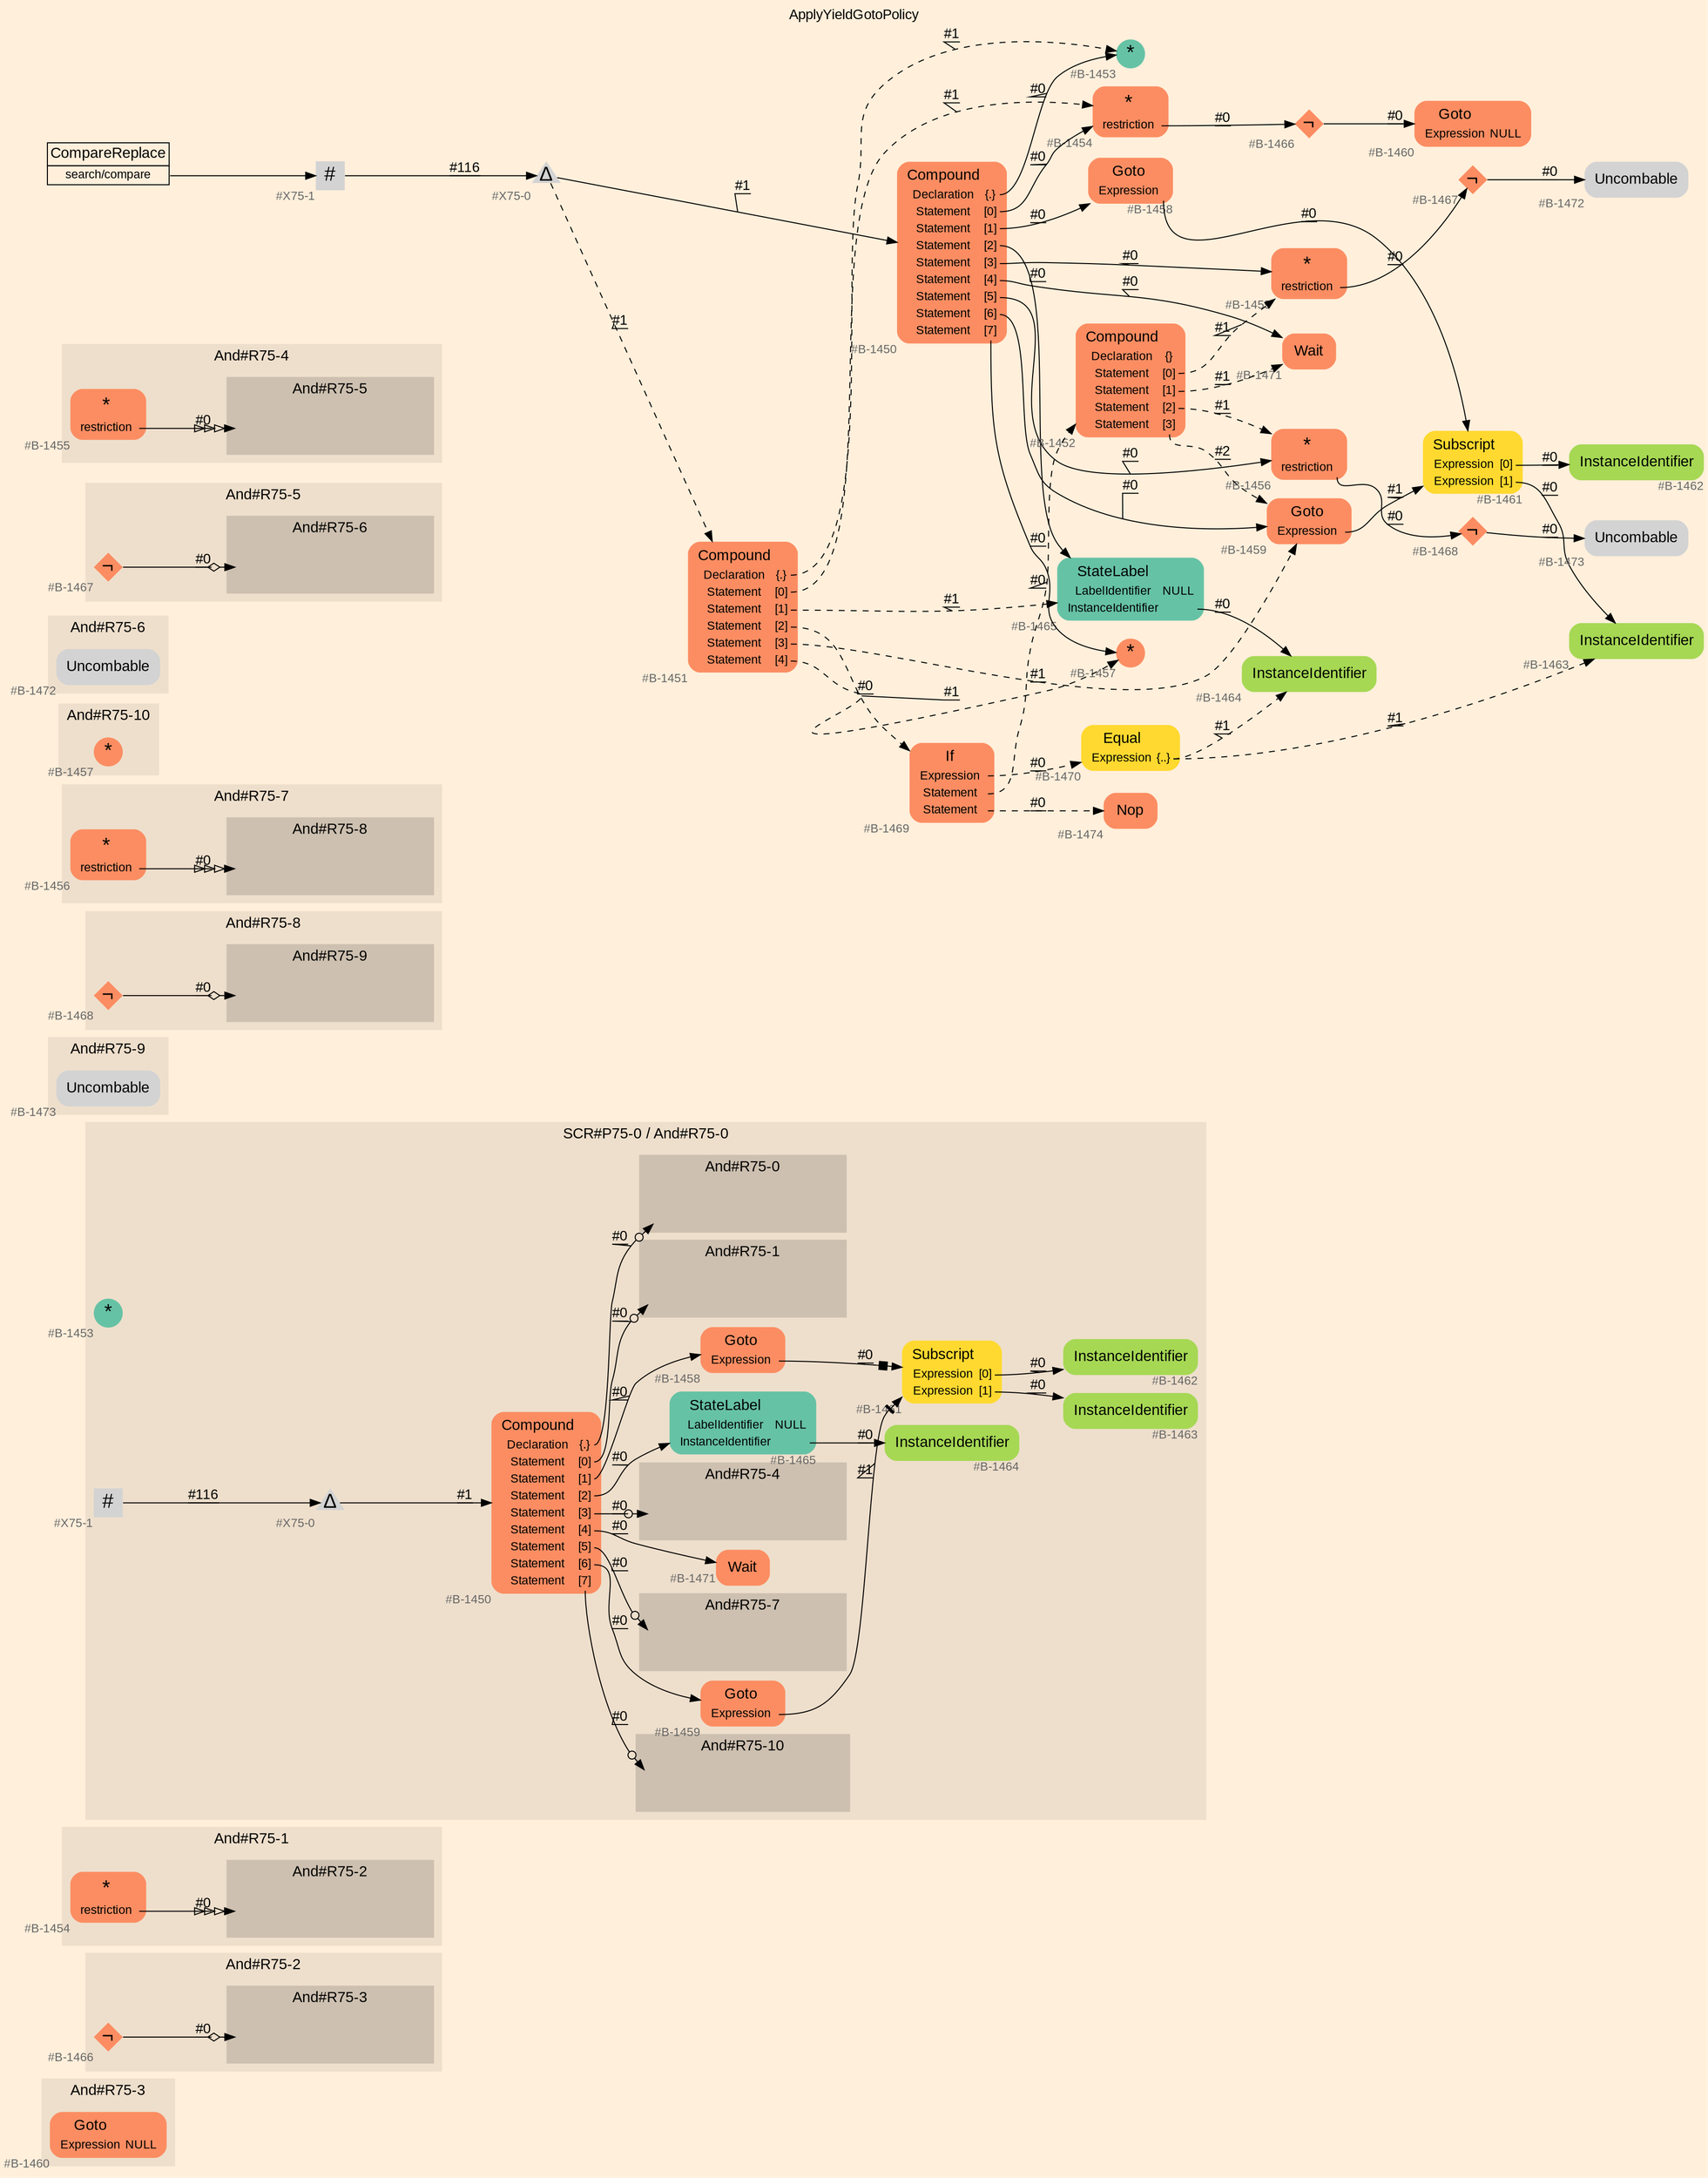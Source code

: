 digraph "ApplyYieldGotoPolicy" {
label = "ApplyYieldGotoPolicy"
labelloc = t
graph [
    rankdir = "LR"
    ranksep = 0.3
    bgcolor = antiquewhite1
    color = black
    fontcolor = black
    fontname = "Arial"
];
node [
    fontname = "Arial"
];
edge [
    fontname = "Arial"
];

// -------------------- figure And#R75-3 --------------------
// -------- region And#R75-3 ----------
subgraph "clusterAnd#R75-3" {
    label = "And#R75-3"
    style = "filled"
    color = antiquewhite2
    fontsize = "15"
    // -------- block And#R75-3/#B-1460 ----------
    "And#R75-3/#B-1460" [
        fillcolor = "/set28/2"
        xlabel = "#B-1460"
        fontsize = "12"
        fontcolor = grey40
        shape = "plaintext"
        label = <<TABLE BORDER="0" CELLBORDER="0" CELLSPACING="0">
         <TR><TD><FONT COLOR="black" POINT-SIZE="15">Goto</FONT></TD></TR>
         <TR><TD><FONT COLOR="black" POINT-SIZE="12">Expression</FONT></TD><TD PORT="port0"><FONT COLOR="black" POINT-SIZE="12">NULL</FONT></TD></TR>
        </TABLE>>
        style = "rounded,filled"
    ];
    
}


// -------------------- figure And#R75-2 --------------------
// -------- region And#R75-2 ----------
subgraph "clusterAnd#R75-2" {
    label = "And#R75-2"
    style = "filled"
    color = antiquewhite2
    fontsize = "15"
    // -------- block And#R75-2/#B-1466 ----------
    "And#R75-2/#B-1466" [
        fillcolor = "/set28/2"
        xlabel = "#B-1466"
        fontsize = "12"
        fontcolor = grey40
        shape = "diamond"
        label = <<FONT COLOR="black" POINT-SIZE="20">¬</FONT>>
        style = "filled"
        penwidth = 0.0
        fixedsize = true
        width = 0.4
        height = 0.4
    ];
    
    // -------- region And#R75-2/And#R75-3 ----------
    subgraph "clusterAnd#R75-2/And#R75-3" {
        label = "And#R75-3"
        style = "filled"
        color = antiquewhite3
        fontsize = "15"
        // -------- block And#R75-2/And#R75-3/#B-1460 ----------
        "And#R75-2/And#R75-3/#B-1460" [
            fillcolor = "/set28/2"
            xlabel = "#B-1460"
            fontsize = "12"
            fontcolor = grey40
            shape = "none"
            style = "invisible"
        ];
        
    }
    
}

"And#R75-2/#B-1466" -> "And#R75-2/And#R75-3/#B-1460" [
    arrowhead="normalnoneodiamond"
    label = "#0"
    decorate = true
    color = black
    fontcolor = black
];


// -------------------- figure And#R75-1 --------------------
// -------- region And#R75-1 ----------
subgraph "clusterAnd#R75-1" {
    label = "And#R75-1"
    style = "filled"
    color = antiquewhite2
    fontsize = "15"
    // -------- block And#R75-1/#B-1454 ----------
    "And#R75-1/#B-1454" [
        fillcolor = "/set28/2"
        xlabel = "#B-1454"
        fontsize = "12"
        fontcolor = grey40
        shape = "plaintext"
        label = <<TABLE BORDER="0" CELLBORDER="0" CELLSPACING="0">
         <TR><TD><FONT COLOR="black" POINT-SIZE="20">*</FONT></TD></TR>
         <TR><TD><FONT COLOR="black" POINT-SIZE="12">restriction</FONT></TD><TD PORT="port0"></TD></TR>
        </TABLE>>
        style = "rounded,filled"
    ];
    
    // -------- region And#R75-1/And#R75-2 ----------
    subgraph "clusterAnd#R75-1/And#R75-2" {
        label = "And#R75-2"
        style = "filled"
        color = antiquewhite3
        fontsize = "15"
        // -------- block And#R75-1/And#R75-2/#B-1466 ----------
        "And#R75-1/And#R75-2/#B-1466" [
            fillcolor = "/set28/2"
            xlabel = "#B-1466"
            fontsize = "12"
            fontcolor = grey40
            shape = "none"
            style = "invisible"
        ];
        
    }
    
}

"And#R75-1/#B-1454":port0 -> "And#R75-1/And#R75-2/#B-1466" [
    arrowhead="normalonormalonormalonormal"
    label = "#0"
    decorate = true
    color = black
    fontcolor = black
];


// -------------------- figure And#R75-0 --------------------
// -------- region And#R75-0 ----------
subgraph "clusterAnd#R75-0" {
    label = "And#R75-0"
    style = "filled"
    color = antiquewhite2
    fontsize = "15"
    // -------- block And#R75-0/#B-1453 ----------
    "And#R75-0/#B-1453" [
        fillcolor = "/set28/1"
        xlabel = "#B-1453"
        fontsize = "12"
        fontcolor = grey40
        shape = "circle"
        label = <<FONT COLOR="black" POINT-SIZE="20">*</FONT>>
        style = "filled"
        penwidth = 0.0
        fixedsize = true
        width = 0.4
        height = 0.4
    ];
    
}


// -------------------- figure And#R75-9 --------------------
// -------- region And#R75-9 ----------
subgraph "clusterAnd#R75-9" {
    label = "And#R75-9"
    style = "filled"
    color = antiquewhite2
    fontsize = "15"
    // -------- block And#R75-9/#B-1473 ----------
    "And#R75-9/#B-1473" [
        xlabel = "#B-1473"
        fontsize = "12"
        fontcolor = grey40
        shape = "plaintext"
        label = <<TABLE BORDER="0" CELLBORDER="0" CELLSPACING="0">
         <TR><TD><FONT COLOR="black" POINT-SIZE="15">Uncombable</FONT></TD></TR>
        </TABLE>>
        style = "rounded,filled"
    ];
    
}


// -------------------- figure And#R75-8 --------------------
// -------- region And#R75-8 ----------
subgraph "clusterAnd#R75-8" {
    label = "And#R75-8"
    style = "filled"
    color = antiquewhite2
    fontsize = "15"
    // -------- block And#R75-8/#B-1468 ----------
    "And#R75-8/#B-1468" [
        fillcolor = "/set28/2"
        xlabel = "#B-1468"
        fontsize = "12"
        fontcolor = grey40
        shape = "diamond"
        label = <<FONT COLOR="black" POINT-SIZE="20">¬</FONT>>
        style = "filled"
        penwidth = 0.0
        fixedsize = true
        width = 0.4
        height = 0.4
    ];
    
    // -------- region And#R75-8/And#R75-9 ----------
    subgraph "clusterAnd#R75-8/And#R75-9" {
        label = "And#R75-9"
        style = "filled"
        color = antiquewhite3
        fontsize = "15"
        // -------- block And#R75-8/And#R75-9/#B-1473 ----------
        "And#R75-8/And#R75-9/#B-1473" [
            xlabel = "#B-1473"
            fontsize = "12"
            fontcolor = grey40
            shape = "none"
            style = "invisible"
        ];
        
    }
    
}

"And#R75-8/#B-1468" -> "And#R75-8/And#R75-9/#B-1473" [
    arrowhead="normalnoneodiamond"
    label = "#0"
    decorate = true
    color = black
    fontcolor = black
];


// -------------------- figure And#R75-7 --------------------
// -------- region And#R75-7 ----------
subgraph "clusterAnd#R75-7" {
    label = "And#R75-7"
    style = "filled"
    color = antiquewhite2
    fontsize = "15"
    // -------- block And#R75-7/#B-1456 ----------
    "And#R75-7/#B-1456" [
        fillcolor = "/set28/2"
        xlabel = "#B-1456"
        fontsize = "12"
        fontcolor = grey40
        shape = "plaintext"
        label = <<TABLE BORDER="0" CELLBORDER="0" CELLSPACING="0">
         <TR><TD><FONT COLOR="black" POINT-SIZE="20">*</FONT></TD></TR>
         <TR><TD><FONT COLOR="black" POINT-SIZE="12">restriction</FONT></TD><TD PORT="port0"></TD></TR>
        </TABLE>>
        style = "rounded,filled"
    ];
    
    // -------- region And#R75-7/And#R75-8 ----------
    subgraph "clusterAnd#R75-7/And#R75-8" {
        label = "And#R75-8"
        style = "filled"
        color = antiquewhite3
        fontsize = "15"
        // -------- block And#R75-7/And#R75-8/#B-1468 ----------
        "And#R75-7/And#R75-8/#B-1468" [
            fillcolor = "/set28/2"
            xlabel = "#B-1468"
            fontsize = "12"
            fontcolor = grey40
            shape = "none"
            style = "invisible"
        ];
        
    }
    
}

"And#R75-7/#B-1456":port0 -> "And#R75-7/And#R75-8/#B-1468" [
    arrowhead="normalonormalonormalonormal"
    label = "#0"
    decorate = true
    color = black
    fontcolor = black
];


// -------------------- figure And#R75-10 --------------------
// -------- region And#R75-10 ----------
subgraph "clusterAnd#R75-10" {
    label = "And#R75-10"
    style = "filled"
    color = antiquewhite2
    fontsize = "15"
    // -------- block And#R75-10/#B-1457 ----------
    "And#R75-10/#B-1457" [
        fillcolor = "/set28/2"
        xlabel = "#B-1457"
        fontsize = "12"
        fontcolor = grey40
        shape = "circle"
        label = <<FONT COLOR="black" POINT-SIZE="20">*</FONT>>
        style = "filled"
        penwidth = 0.0
        fixedsize = true
        width = 0.4
        height = 0.4
    ];
    
}


// -------------------- figure And#R75-6 --------------------
// -------- region And#R75-6 ----------
subgraph "clusterAnd#R75-6" {
    label = "And#R75-6"
    style = "filled"
    color = antiquewhite2
    fontsize = "15"
    // -------- block And#R75-6/#B-1472 ----------
    "And#R75-6/#B-1472" [
        xlabel = "#B-1472"
        fontsize = "12"
        fontcolor = grey40
        shape = "plaintext"
        label = <<TABLE BORDER="0" CELLBORDER="0" CELLSPACING="0">
         <TR><TD><FONT COLOR="black" POINT-SIZE="15">Uncombable</FONT></TD></TR>
        </TABLE>>
        style = "rounded,filled"
    ];
    
}


// -------------------- figure And#R75-5 --------------------
// -------- region And#R75-5 ----------
subgraph "clusterAnd#R75-5" {
    label = "And#R75-5"
    style = "filled"
    color = antiquewhite2
    fontsize = "15"
    // -------- block And#R75-5/#B-1467 ----------
    "And#R75-5/#B-1467" [
        fillcolor = "/set28/2"
        xlabel = "#B-1467"
        fontsize = "12"
        fontcolor = grey40
        shape = "diamond"
        label = <<FONT COLOR="black" POINT-SIZE="20">¬</FONT>>
        style = "filled"
        penwidth = 0.0
        fixedsize = true
        width = 0.4
        height = 0.4
    ];
    
    // -------- region And#R75-5/And#R75-6 ----------
    subgraph "clusterAnd#R75-5/And#R75-6" {
        label = "And#R75-6"
        style = "filled"
        color = antiquewhite3
        fontsize = "15"
        // -------- block And#R75-5/And#R75-6/#B-1472 ----------
        "And#R75-5/And#R75-6/#B-1472" [
            xlabel = "#B-1472"
            fontsize = "12"
            fontcolor = grey40
            shape = "none"
            style = "invisible"
        ];
        
    }
    
}

"And#R75-5/#B-1467" -> "And#R75-5/And#R75-6/#B-1472" [
    arrowhead="normalnoneodiamond"
    label = "#0"
    decorate = true
    color = black
    fontcolor = black
];


// -------------------- figure And#R75-4 --------------------
// -------- region And#R75-4 ----------
subgraph "clusterAnd#R75-4" {
    label = "And#R75-4"
    style = "filled"
    color = antiquewhite2
    fontsize = "15"
    // -------- block And#R75-4/#B-1455 ----------
    "And#R75-4/#B-1455" [
        fillcolor = "/set28/2"
        xlabel = "#B-1455"
        fontsize = "12"
        fontcolor = grey40
        shape = "plaintext"
        label = <<TABLE BORDER="0" CELLBORDER="0" CELLSPACING="0">
         <TR><TD><FONT COLOR="black" POINT-SIZE="20">*</FONT></TD></TR>
         <TR><TD><FONT COLOR="black" POINT-SIZE="12">restriction</FONT></TD><TD PORT="port0"></TD></TR>
        </TABLE>>
        style = "rounded,filled"
    ];
    
    // -------- region And#R75-4/And#R75-5 ----------
    subgraph "clusterAnd#R75-4/And#R75-5" {
        label = "And#R75-5"
        style = "filled"
        color = antiquewhite3
        fontsize = "15"
        // -------- block And#R75-4/And#R75-5/#B-1467 ----------
        "And#R75-4/And#R75-5/#B-1467" [
            fillcolor = "/set28/2"
            xlabel = "#B-1467"
            fontsize = "12"
            fontcolor = grey40
            shape = "none"
            style = "invisible"
        ];
        
    }
    
}

"And#R75-4/#B-1455":port0 -> "And#R75-4/And#R75-5/#B-1467" [
    arrowhead="normalonormalonormalonormal"
    label = "#0"
    decorate = true
    color = black
    fontcolor = black
];


// -------------------- figure And#R75-0 --------------------
// -------- region And#R75-0 ----------
subgraph "clusterAnd#R75-0" {
    label = "SCR#P75-0 / And#R75-0"
    style = "filled"
    color = antiquewhite2
    fontsize = "15"
    // -------- block And#R75-0/#B-1462 ----------
    "And#R75-0/#B-1462" [
        fillcolor = "/set28/5"
        xlabel = "#B-1462"
        fontsize = "12"
        fontcolor = grey40
        shape = "plaintext"
        label = <<TABLE BORDER="0" CELLBORDER="0" CELLSPACING="0">
         <TR><TD><FONT COLOR="black" POINT-SIZE="15">InstanceIdentifier</FONT></TD></TR>
        </TABLE>>
        style = "rounded,filled"
    ];
    
    // -------- block And#R75-0/#X75-0 ----------
    "And#R75-0/#X75-0" [
        xlabel = "#X75-0"
        fontsize = "12"
        fontcolor = grey40
        shape = "triangle"
        label = <<FONT COLOR="black" POINT-SIZE="20">Δ</FONT>>
        style = "filled"
        penwidth = 0.0
        fixedsize = true
        width = 0.4
        height = 0.4
    ];
    
    // -------- block And#R75-0/#B-1464 ----------
    "And#R75-0/#B-1464" [
        fillcolor = "/set28/5"
        xlabel = "#B-1464"
        fontsize = "12"
        fontcolor = grey40
        shape = "plaintext"
        label = <<TABLE BORDER="0" CELLBORDER="0" CELLSPACING="0">
         <TR><TD><FONT COLOR="black" POINT-SIZE="15">InstanceIdentifier</FONT></TD></TR>
        </TABLE>>
        style = "rounded,filled"
    ];
    
    // -------- block And#R75-0/#B-1459 ----------
    "And#R75-0/#B-1459" [
        fillcolor = "/set28/2"
        xlabel = "#B-1459"
        fontsize = "12"
        fontcolor = grey40
        shape = "plaintext"
        label = <<TABLE BORDER="0" CELLBORDER="0" CELLSPACING="0">
         <TR><TD><FONT COLOR="black" POINT-SIZE="15">Goto</FONT></TD></TR>
         <TR><TD><FONT COLOR="black" POINT-SIZE="12">Expression</FONT></TD><TD PORT="port0"></TD></TR>
        </TABLE>>
        style = "rounded,filled"
    ];
    
    // -------- block And#R75-0/#B-1471 ----------
    "And#R75-0/#B-1471" [
        fillcolor = "/set28/2"
        xlabel = "#B-1471"
        fontsize = "12"
        fontcolor = grey40
        shape = "plaintext"
        label = <<TABLE BORDER="0" CELLBORDER="0" CELLSPACING="0">
         <TR><TD><FONT COLOR="black" POINT-SIZE="15">Wait</FONT></TD></TR>
        </TABLE>>
        style = "rounded,filled"
    ];
    
    // -------- block And#R75-0/#B-1463 ----------
    "And#R75-0/#B-1463" [
        fillcolor = "/set28/5"
        xlabel = "#B-1463"
        fontsize = "12"
        fontcolor = grey40
        shape = "plaintext"
        label = <<TABLE BORDER="0" CELLBORDER="0" CELLSPACING="0">
         <TR><TD><FONT COLOR="black" POINT-SIZE="15">InstanceIdentifier</FONT></TD></TR>
        </TABLE>>
        style = "rounded,filled"
    ];
    
    // -------- block And#R75-0/#B-1465 ----------
    "And#R75-0/#B-1465" [
        fillcolor = "/set28/1"
        xlabel = "#B-1465"
        fontsize = "12"
        fontcolor = grey40
        shape = "plaintext"
        label = <<TABLE BORDER="0" CELLBORDER="0" CELLSPACING="0">
         <TR><TD><FONT COLOR="black" POINT-SIZE="15">StateLabel</FONT></TD></TR>
         <TR><TD><FONT COLOR="black" POINT-SIZE="12">LabelIdentifier</FONT></TD><TD PORT="port0"><FONT COLOR="black" POINT-SIZE="12">NULL</FONT></TD></TR>
         <TR><TD><FONT COLOR="black" POINT-SIZE="12">InstanceIdentifier</FONT></TD><TD PORT="port1"></TD></TR>
        </TABLE>>
        style = "rounded,filled"
    ];
    
    // -------- block And#R75-0/#B-1450 ----------
    "And#R75-0/#B-1450" [
        fillcolor = "/set28/2"
        xlabel = "#B-1450"
        fontsize = "12"
        fontcolor = grey40
        shape = "plaintext"
        label = <<TABLE BORDER="0" CELLBORDER="0" CELLSPACING="0">
         <TR><TD><FONT COLOR="black" POINT-SIZE="15">Compound</FONT></TD></TR>
         <TR><TD><FONT COLOR="black" POINT-SIZE="12">Declaration</FONT></TD><TD PORT="port0"><FONT COLOR="black" POINT-SIZE="12">{.}</FONT></TD></TR>
         <TR><TD><FONT COLOR="black" POINT-SIZE="12">Statement</FONT></TD><TD PORT="port1"><FONT COLOR="black" POINT-SIZE="12">[0]</FONT></TD></TR>
         <TR><TD><FONT COLOR="black" POINT-SIZE="12">Statement</FONT></TD><TD PORT="port2"><FONT COLOR="black" POINT-SIZE="12">[1]</FONT></TD></TR>
         <TR><TD><FONT COLOR="black" POINT-SIZE="12">Statement</FONT></TD><TD PORT="port3"><FONT COLOR="black" POINT-SIZE="12">[2]</FONT></TD></TR>
         <TR><TD><FONT COLOR="black" POINT-SIZE="12">Statement</FONT></TD><TD PORT="port4"><FONT COLOR="black" POINT-SIZE="12">[3]</FONT></TD></TR>
         <TR><TD><FONT COLOR="black" POINT-SIZE="12">Statement</FONT></TD><TD PORT="port5"><FONT COLOR="black" POINT-SIZE="12">[4]</FONT></TD></TR>
         <TR><TD><FONT COLOR="black" POINT-SIZE="12">Statement</FONT></TD><TD PORT="port6"><FONT COLOR="black" POINT-SIZE="12">[5]</FONT></TD></TR>
         <TR><TD><FONT COLOR="black" POINT-SIZE="12">Statement</FONT></TD><TD PORT="port7"><FONT COLOR="black" POINT-SIZE="12">[6]</FONT></TD></TR>
         <TR><TD><FONT COLOR="black" POINT-SIZE="12">Statement</FONT></TD><TD PORT="port8"><FONT COLOR="black" POINT-SIZE="12">[7]</FONT></TD></TR>
        </TABLE>>
        style = "rounded,filled"
    ];
    
    // -------- block And#R75-0/#B-1461 ----------
    "And#R75-0/#B-1461" [
        fillcolor = "/set28/6"
        xlabel = "#B-1461"
        fontsize = "12"
        fontcolor = grey40
        shape = "plaintext"
        label = <<TABLE BORDER="0" CELLBORDER="0" CELLSPACING="0">
         <TR><TD><FONT COLOR="black" POINT-SIZE="15">Subscript</FONT></TD></TR>
         <TR><TD><FONT COLOR="black" POINT-SIZE="12">Expression</FONT></TD><TD PORT="port0"><FONT COLOR="black" POINT-SIZE="12">[0]</FONT></TD></TR>
         <TR><TD><FONT COLOR="black" POINT-SIZE="12">Expression</FONT></TD><TD PORT="port1"><FONT COLOR="black" POINT-SIZE="12">[1]</FONT></TD></TR>
        </TABLE>>
        style = "rounded,filled"
    ];
    
    // -------- block And#R75-0/#X75-1 ----------
    "And#R75-0/#X75-1" [
        xlabel = "#X75-1"
        fontsize = "12"
        fontcolor = grey40
        shape = "square"
        label = <<FONT COLOR="black" POINT-SIZE="20">#</FONT>>
        style = "filled"
        penwidth = 0.0
        fixedsize = true
        width = 0.4
        height = 0.4
    ];
    
    // -------- block And#R75-0/#B-1458 ----------
    "And#R75-0/#B-1458" [
        fillcolor = "/set28/2"
        xlabel = "#B-1458"
        fontsize = "12"
        fontcolor = grey40
        shape = "plaintext"
        label = <<TABLE BORDER="0" CELLBORDER="0" CELLSPACING="0">
         <TR><TD><FONT COLOR="black" POINT-SIZE="15">Goto</FONT></TD></TR>
         <TR><TD><FONT COLOR="black" POINT-SIZE="12">Expression</FONT></TD><TD PORT="port0"></TD></TR>
        </TABLE>>
        style = "rounded,filled"
    ];
    
    // -------- region And#R75-0/And#R75-0 ----------
    subgraph "clusterAnd#R75-0/And#R75-0" {
        label = "And#R75-0"
        style = "filled"
        color = antiquewhite3
        fontsize = "15"
        // -------- block And#R75-0/And#R75-0/#B-1453 ----------
        "And#R75-0/And#R75-0/#B-1453" [
            fillcolor = "/set28/1"
            xlabel = "#B-1453"
            fontsize = "12"
            fontcolor = grey40
            shape = "none"
            style = "invisible"
        ];
        
    }
    
    // -------- region And#R75-0/And#R75-1 ----------
    subgraph "clusterAnd#R75-0/And#R75-1" {
        label = "And#R75-1"
        style = "filled"
        color = antiquewhite3
        fontsize = "15"
        // -------- block And#R75-0/And#R75-1/#B-1454 ----------
        "And#R75-0/And#R75-1/#B-1454" [
            fillcolor = "/set28/2"
            xlabel = "#B-1454"
            fontsize = "12"
            fontcolor = grey40
            shape = "none"
            style = "invisible"
        ];
        
    }
    
    // -------- region And#R75-0/And#R75-4 ----------
    subgraph "clusterAnd#R75-0/And#R75-4" {
        label = "And#R75-4"
        style = "filled"
        color = antiquewhite3
        fontsize = "15"
        // -------- block And#R75-0/And#R75-4/#B-1455 ----------
        "And#R75-0/And#R75-4/#B-1455" [
            fillcolor = "/set28/2"
            xlabel = "#B-1455"
            fontsize = "12"
            fontcolor = grey40
            shape = "none"
            style = "invisible"
        ];
        
    }
    
    // -------- region And#R75-0/And#R75-7 ----------
    subgraph "clusterAnd#R75-0/And#R75-7" {
        label = "And#R75-7"
        style = "filled"
        color = antiquewhite3
        fontsize = "15"
        // -------- block And#R75-0/And#R75-7/#B-1456 ----------
        "And#R75-0/And#R75-7/#B-1456" [
            fillcolor = "/set28/2"
            xlabel = "#B-1456"
            fontsize = "12"
            fontcolor = grey40
            shape = "none"
            style = "invisible"
        ];
        
    }
    
    // -------- region And#R75-0/And#R75-10 ----------
    subgraph "clusterAnd#R75-0/And#R75-10" {
        label = "And#R75-10"
        style = "filled"
        color = antiquewhite3
        fontsize = "15"
        // -------- block And#R75-0/And#R75-10/#B-1457 ----------
        "And#R75-0/And#R75-10/#B-1457" [
            fillcolor = "/set28/2"
            xlabel = "#B-1457"
            fontsize = "12"
            fontcolor = grey40
            shape = "none"
            style = "invisible"
        ];
        
    }
    
}

"And#R75-0/#X75-0" -> "And#R75-0/#B-1450" [
    label = "#1"
    decorate = true
    color = black
    fontcolor = black
];

"And#R75-0/#B-1459":port0 -> "And#R75-0/#B-1461" [
    arrowhead="normalnonetee"
    label = "#1"
    decorate = true
    color = black
    fontcolor = black
];

"And#R75-0/#B-1465":port1 -> "And#R75-0/#B-1464" [
    label = "#0"
    decorate = true
    color = black
    fontcolor = black
];

"And#R75-0/#B-1450":port0 -> "And#R75-0/And#R75-0/#B-1453" [
    arrowhead="normalnoneodot"
    label = "#0"
    decorate = true
    color = black
    fontcolor = black
];

"And#R75-0/#B-1450":port1 -> "And#R75-0/And#R75-1/#B-1454" [
    arrowhead="normalnoneodot"
    label = "#0"
    decorate = true
    color = black
    fontcolor = black
];

"And#R75-0/#B-1450":port2 -> "And#R75-0/#B-1458" [
    label = "#0"
    decorate = true
    color = black
    fontcolor = black
];

"And#R75-0/#B-1450":port3 -> "And#R75-0/#B-1465" [
    label = "#0"
    decorate = true
    color = black
    fontcolor = black
];

"And#R75-0/#B-1450":port4 -> "And#R75-0/And#R75-4/#B-1455" [
    arrowhead="normalnoneodot"
    label = "#0"
    decorate = true
    color = black
    fontcolor = black
];

"And#R75-0/#B-1450":port5 -> "And#R75-0/#B-1471" [
    label = "#0"
    decorate = true
    color = black
    fontcolor = black
];

"And#R75-0/#B-1450":port6 -> "And#R75-0/And#R75-7/#B-1456" [
    arrowhead="normalnoneodot"
    label = "#0"
    decorate = true
    color = black
    fontcolor = black
];

"And#R75-0/#B-1450":port7 -> "And#R75-0/#B-1459" [
    label = "#0"
    decorate = true
    color = black
    fontcolor = black
];

"And#R75-0/#B-1450":port8 -> "And#R75-0/And#R75-10/#B-1457" [
    arrowhead="normalnoneodot"
    label = "#0"
    decorate = true
    color = black
    fontcolor = black
];

"And#R75-0/#B-1461":port0 -> "And#R75-0/#B-1462" [
    label = "#0"
    decorate = true
    color = black
    fontcolor = black
];

"And#R75-0/#B-1461":port1 -> "And#R75-0/#B-1463" [
    label = "#0"
    decorate = true
    color = black
    fontcolor = black
];

"And#R75-0/#X75-1" -> "And#R75-0/#X75-0" [
    label = "#116"
    decorate = true
    color = black
    fontcolor = black
];

"And#R75-0/#B-1458":port0 -> "And#R75-0/#B-1461" [
    arrowhead="normalnonebox"
    label = "#0"
    decorate = true
    color = black
    fontcolor = black
];


// -------------------- transformation figure --------------------
// -------- block CR#X75-2 ----------
"CR#X75-2" [
    fillcolor = antiquewhite1
    fontsize = "12"
    fontcolor = grey40
    shape = "plaintext"
    label = <<TABLE BORDER="0" CELLBORDER="1" CELLSPACING="0">
     <TR><TD><FONT COLOR="black" POINT-SIZE="15">CompareReplace</FONT></TD></TR>
     <TR><TD PORT="port0"><FONT COLOR="black" POINT-SIZE="12">search/compare</FONT></TD></TR>
    </TABLE>>
    style = "filled"
    color = black
];

// -------- block #X75-1 ----------
"#X75-1" [
    xlabel = "#X75-1"
    fontsize = "12"
    fontcolor = grey40
    shape = "square"
    label = <<FONT COLOR="black" POINT-SIZE="20">#</FONT>>
    style = "filled"
    penwidth = 0.0
    fixedsize = true
    width = 0.4
    height = 0.4
];

// -------- block #X75-0 ----------
"#X75-0" [
    xlabel = "#X75-0"
    fontsize = "12"
    fontcolor = grey40
    shape = "triangle"
    label = <<FONT COLOR="black" POINT-SIZE="20">Δ</FONT>>
    style = "filled"
    penwidth = 0.0
    fixedsize = true
    width = 0.4
    height = 0.4
];

// -------- block #B-1450 ----------
"#B-1450" [
    fillcolor = "/set28/2"
    xlabel = "#B-1450"
    fontsize = "12"
    fontcolor = grey40
    shape = "plaintext"
    label = <<TABLE BORDER="0" CELLBORDER="0" CELLSPACING="0">
     <TR><TD><FONT COLOR="black" POINT-SIZE="15">Compound</FONT></TD></TR>
     <TR><TD><FONT COLOR="black" POINT-SIZE="12">Declaration</FONT></TD><TD PORT="port0"><FONT COLOR="black" POINT-SIZE="12">{.}</FONT></TD></TR>
     <TR><TD><FONT COLOR="black" POINT-SIZE="12">Statement</FONT></TD><TD PORT="port1"><FONT COLOR="black" POINT-SIZE="12">[0]</FONT></TD></TR>
     <TR><TD><FONT COLOR="black" POINT-SIZE="12">Statement</FONT></TD><TD PORT="port2"><FONT COLOR="black" POINT-SIZE="12">[1]</FONT></TD></TR>
     <TR><TD><FONT COLOR="black" POINT-SIZE="12">Statement</FONT></TD><TD PORT="port3"><FONT COLOR="black" POINT-SIZE="12">[2]</FONT></TD></TR>
     <TR><TD><FONT COLOR="black" POINT-SIZE="12">Statement</FONT></TD><TD PORT="port4"><FONT COLOR="black" POINT-SIZE="12">[3]</FONT></TD></TR>
     <TR><TD><FONT COLOR="black" POINT-SIZE="12">Statement</FONT></TD><TD PORT="port5"><FONT COLOR="black" POINT-SIZE="12">[4]</FONT></TD></TR>
     <TR><TD><FONT COLOR="black" POINT-SIZE="12">Statement</FONT></TD><TD PORT="port6"><FONT COLOR="black" POINT-SIZE="12">[5]</FONT></TD></TR>
     <TR><TD><FONT COLOR="black" POINT-SIZE="12">Statement</FONT></TD><TD PORT="port7"><FONT COLOR="black" POINT-SIZE="12">[6]</FONT></TD></TR>
     <TR><TD><FONT COLOR="black" POINT-SIZE="12">Statement</FONT></TD><TD PORT="port8"><FONT COLOR="black" POINT-SIZE="12">[7]</FONT></TD></TR>
    </TABLE>>
    style = "rounded,filled"
];

// -------- block #B-1453 ----------
"#B-1453" [
    fillcolor = "/set28/1"
    xlabel = "#B-1453"
    fontsize = "12"
    fontcolor = grey40
    shape = "circle"
    label = <<FONT COLOR="black" POINT-SIZE="20">*</FONT>>
    style = "filled"
    penwidth = 0.0
    fixedsize = true
    width = 0.4
    height = 0.4
];

// -------- block #B-1454 ----------
"#B-1454" [
    fillcolor = "/set28/2"
    xlabel = "#B-1454"
    fontsize = "12"
    fontcolor = grey40
    shape = "plaintext"
    label = <<TABLE BORDER="0" CELLBORDER="0" CELLSPACING="0">
     <TR><TD><FONT COLOR="black" POINT-SIZE="20">*</FONT></TD></TR>
     <TR><TD><FONT COLOR="black" POINT-SIZE="12">restriction</FONT></TD><TD PORT="port0"></TD></TR>
    </TABLE>>
    style = "rounded,filled"
];

// -------- block #B-1466 ----------
"#B-1466" [
    fillcolor = "/set28/2"
    xlabel = "#B-1466"
    fontsize = "12"
    fontcolor = grey40
    shape = "diamond"
    label = <<FONT COLOR="black" POINT-SIZE="20">¬</FONT>>
    style = "filled"
    penwidth = 0.0
    fixedsize = true
    width = 0.4
    height = 0.4
];

// -------- block #B-1460 ----------
"#B-1460" [
    fillcolor = "/set28/2"
    xlabel = "#B-1460"
    fontsize = "12"
    fontcolor = grey40
    shape = "plaintext"
    label = <<TABLE BORDER="0" CELLBORDER="0" CELLSPACING="0">
     <TR><TD><FONT COLOR="black" POINT-SIZE="15">Goto</FONT></TD></TR>
     <TR><TD><FONT COLOR="black" POINT-SIZE="12">Expression</FONT></TD><TD PORT="port0"><FONT COLOR="black" POINT-SIZE="12">NULL</FONT></TD></TR>
    </TABLE>>
    style = "rounded,filled"
];

// -------- block #B-1458 ----------
"#B-1458" [
    fillcolor = "/set28/2"
    xlabel = "#B-1458"
    fontsize = "12"
    fontcolor = grey40
    shape = "plaintext"
    label = <<TABLE BORDER="0" CELLBORDER="0" CELLSPACING="0">
     <TR><TD><FONT COLOR="black" POINT-SIZE="15">Goto</FONT></TD></TR>
     <TR><TD><FONT COLOR="black" POINT-SIZE="12">Expression</FONT></TD><TD PORT="port0"></TD></TR>
    </TABLE>>
    style = "rounded,filled"
];

// -------- block #B-1461 ----------
"#B-1461" [
    fillcolor = "/set28/6"
    xlabel = "#B-1461"
    fontsize = "12"
    fontcolor = grey40
    shape = "plaintext"
    label = <<TABLE BORDER="0" CELLBORDER="0" CELLSPACING="0">
     <TR><TD><FONT COLOR="black" POINT-SIZE="15">Subscript</FONT></TD></TR>
     <TR><TD><FONT COLOR="black" POINT-SIZE="12">Expression</FONT></TD><TD PORT="port0"><FONT COLOR="black" POINT-SIZE="12">[0]</FONT></TD></TR>
     <TR><TD><FONT COLOR="black" POINT-SIZE="12">Expression</FONT></TD><TD PORT="port1"><FONT COLOR="black" POINT-SIZE="12">[1]</FONT></TD></TR>
    </TABLE>>
    style = "rounded,filled"
];

// -------- block #B-1462 ----------
"#B-1462" [
    fillcolor = "/set28/5"
    xlabel = "#B-1462"
    fontsize = "12"
    fontcolor = grey40
    shape = "plaintext"
    label = <<TABLE BORDER="0" CELLBORDER="0" CELLSPACING="0">
     <TR><TD><FONT COLOR="black" POINT-SIZE="15">InstanceIdentifier</FONT></TD></TR>
    </TABLE>>
    style = "rounded,filled"
];

// -------- block #B-1463 ----------
"#B-1463" [
    fillcolor = "/set28/5"
    xlabel = "#B-1463"
    fontsize = "12"
    fontcolor = grey40
    shape = "plaintext"
    label = <<TABLE BORDER="0" CELLBORDER="0" CELLSPACING="0">
     <TR><TD><FONT COLOR="black" POINT-SIZE="15">InstanceIdentifier</FONT></TD></TR>
    </TABLE>>
    style = "rounded,filled"
];

// -------- block #B-1465 ----------
"#B-1465" [
    fillcolor = "/set28/1"
    xlabel = "#B-1465"
    fontsize = "12"
    fontcolor = grey40
    shape = "plaintext"
    label = <<TABLE BORDER="0" CELLBORDER="0" CELLSPACING="0">
     <TR><TD><FONT COLOR="black" POINT-SIZE="15">StateLabel</FONT></TD></TR>
     <TR><TD><FONT COLOR="black" POINT-SIZE="12">LabelIdentifier</FONT></TD><TD PORT="port0"><FONT COLOR="black" POINT-SIZE="12">NULL</FONT></TD></TR>
     <TR><TD><FONT COLOR="black" POINT-SIZE="12">InstanceIdentifier</FONT></TD><TD PORT="port1"></TD></TR>
    </TABLE>>
    style = "rounded,filled"
];

// -------- block #B-1464 ----------
"#B-1464" [
    fillcolor = "/set28/5"
    xlabel = "#B-1464"
    fontsize = "12"
    fontcolor = grey40
    shape = "plaintext"
    label = <<TABLE BORDER="0" CELLBORDER="0" CELLSPACING="0">
     <TR><TD><FONT COLOR="black" POINT-SIZE="15">InstanceIdentifier</FONT></TD></TR>
    </TABLE>>
    style = "rounded,filled"
];

// -------- block #B-1455 ----------
"#B-1455" [
    fillcolor = "/set28/2"
    xlabel = "#B-1455"
    fontsize = "12"
    fontcolor = grey40
    shape = "plaintext"
    label = <<TABLE BORDER="0" CELLBORDER="0" CELLSPACING="0">
     <TR><TD><FONT COLOR="black" POINT-SIZE="20">*</FONT></TD></TR>
     <TR><TD><FONT COLOR="black" POINT-SIZE="12">restriction</FONT></TD><TD PORT="port0"></TD></TR>
    </TABLE>>
    style = "rounded,filled"
];

// -------- block #B-1467 ----------
"#B-1467" [
    fillcolor = "/set28/2"
    xlabel = "#B-1467"
    fontsize = "12"
    fontcolor = grey40
    shape = "diamond"
    label = <<FONT COLOR="black" POINT-SIZE="20">¬</FONT>>
    style = "filled"
    penwidth = 0.0
    fixedsize = true
    width = 0.4
    height = 0.4
];

// -------- block #B-1472 ----------
"#B-1472" [
    xlabel = "#B-1472"
    fontsize = "12"
    fontcolor = grey40
    shape = "plaintext"
    label = <<TABLE BORDER="0" CELLBORDER="0" CELLSPACING="0">
     <TR><TD><FONT COLOR="black" POINT-SIZE="15">Uncombable</FONT></TD></TR>
    </TABLE>>
    style = "rounded,filled"
];

// -------- block #B-1471 ----------
"#B-1471" [
    fillcolor = "/set28/2"
    xlabel = "#B-1471"
    fontsize = "12"
    fontcolor = grey40
    shape = "plaintext"
    label = <<TABLE BORDER="0" CELLBORDER="0" CELLSPACING="0">
     <TR><TD><FONT COLOR="black" POINT-SIZE="15">Wait</FONT></TD></TR>
    </TABLE>>
    style = "rounded,filled"
];

// -------- block #B-1456 ----------
"#B-1456" [
    fillcolor = "/set28/2"
    xlabel = "#B-1456"
    fontsize = "12"
    fontcolor = grey40
    shape = "plaintext"
    label = <<TABLE BORDER="0" CELLBORDER="0" CELLSPACING="0">
     <TR><TD><FONT COLOR="black" POINT-SIZE="20">*</FONT></TD></TR>
     <TR><TD><FONT COLOR="black" POINT-SIZE="12">restriction</FONT></TD><TD PORT="port0"></TD></TR>
    </TABLE>>
    style = "rounded,filled"
];

// -------- block #B-1468 ----------
"#B-1468" [
    fillcolor = "/set28/2"
    xlabel = "#B-1468"
    fontsize = "12"
    fontcolor = grey40
    shape = "diamond"
    label = <<FONT COLOR="black" POINT-SIZE="20">¬</FONT>>
    style = "filled"
    penwidth = 0.0
    fixedsize = true
    width = 0.4
    height = 0.4
];

// -------- block #B-1473 ----------
"#B-1473" [
    xlabel = "#B-1473"
    fontsize = "12"
    fontcolor = grey40
    shape = "plaintext"
    label = <<TABLE BORDER="0" CELLBORDER="0" CELLSPACING="0">
     <TR><TD><FONT COLOR="black" POINT-SIZE="15">Uncombable</FONT></TD></TR>
    </TABLE>>
    style = "rounded,filled"
];

// -------- block #B-1459 ----------
"#B-1459" [
    fillcolor = "/set28/2"
    xlabel = "#B-1459"
    fontsize = "12"
    fontcolor = grey40
    shape = "plaintext"
    label = <<TABLE BORDER="0" CELLBORDER="0" CELLSPACING="0">
     <TR><TD><FONT COLOR="black" POINT-SIZE="15">Goto</FONT></TD></TR>
     <TR><TD><FONT COLOR="black" POINT-SIZE="12">Expression</FONT></TD><TD PORT="port0"></TD></TR>
    </TABLE>>
    style = "rounded,filled"
];

// -------- block #B-1457 ----------
"#B-1457" [
    fillcolor = "/set28/2"
    xlabel = "#B-1457"
    fontsize = "12"
    fontcolor = grey40
    shape = "circle"
    label = <<FONT COLOR="black" POINT-SIZE="20">*</FONT>>
    style = "filled"
    penwidth = 0.0
    fixedsize = true
    width = 0.4
    height = 0.4
];

// -------- block #B-1451 ----------
"#B-1451" [
    fillcolor = "/set28/2"
    xlabel = "#B-1451"
    fontsize = "12"
    fontcolor = grey40
    shape = "plaintext"
    label = <<TABLE BORDER="0" CELLBORDER="0" CELLSPACING="0">
     <TR><TD><FONT COLOR="black" POINT-SIZE="15">Compound</FONT></TD></TR>
     <TR><TD><FONT COLOR="black" POINT-SIZE="12">Declaration</FONT></TD><TD PORT="port0"><FONT COLOR="black" POINT-SIZE="12">{.}</FONT></TD></TR>
     <TR><TD><FONT COLOR="black" POINT-SIZE="12">Statement</FONT></TD><TD PORT="port1"><FONT COLOR="black" POINT-SIZE="12">[0]</FONT></TD></TR>
     <TR><TD><FONT COLOR="black" POINT-SIZE="12">Statement</FONT></TD><TD PORT="port2"><FONT COLOR="black" POINT-SIZE="12">[1]</FONT></TD></TR>
     <TR><TD><FONT COLOR="black" POINT-SIZE="12">Statement</FONT></TD><TD PORT="port3"><FONT COLOR="black" POINT-SIZE="12">[2]</FONT></TD></TR>
     <TR><TD><FONT COLOR="black" POINT-SIZE="12">Statement</FONT></TD><TD PORT="port4"><FONT COLOR="black" POINT-SIZE="12">[3]</FONT></TD></TR>
     <TR><TD><FONT COLOR="black" POINT-SIZE="12">Statement</FONT></TD><TD PORT="port5"><FONT COLOR="black" POINT-SIZE="12">[4]</FONT></TD></TR>
    </TABLE>>
    style = "rounded,filled"
];

// -------- block #B-1469 ----------
"#B-1469" [
    fillcolor = "/set28/2"
    xlabel = "#B-1469"
    fontsize = "12"
    fontcolor = grey40
    shape = "plaintext"
    label = <<TABLE BORDER="0" CELLBORDER="0" CELLSPACING="0">
     <TR><TD><FONT COLOR="black" POINT-SIZE="15">If</FONT></TD></TR>
     <TR><TD><FONT COLOR="black" POINT-SIZE="12">Expression</FONT></TD><TD PORT="port0"></TD></TR>
     <TR><TD><FONT COLOR="black" POINT-SIZE="12">Statement</FONT></TD><TD PORT="port1"></TD></TR>
     <TR><TD><FONT COLOR="black" POINT-SIZE="12">Statement</FONT></TD><TD PORT="port2"></TD></TR>
    </TABLE>>
    style = "rounded,filled"
];

// -------- block #B-1470 ----------
"#B-1470" [
    fillcolor = "/set28/6"
    xlabel = "#B-1470"
    fontsize = "12"
    fontcolor = grey40
    shape = "plaintext"
    label = <<TABLE BORDER="0" CELLBORDER="0" CELLSPACING="0">
     <TR><TD><FONT COLOR="black" POINT-SIZE="15">Equal</FONT></TD></TR>
     <TR><TD><FONT COLOR="black" POINT-SIZE="12">Expression</FONT></TD><TD PORT="port0"><FONT COLOR="black" POINT-SIZE="12">{..}</FONT></TD></TR>
    </TABLE>>
    style = "rounded,filled"
];

// -------- block #B-1452 ----------
"#B-1452" [
    fillcolor = "/set28/2"
    xlabel = "#B-1452"
    fontsize = "12"
    fontcolor = grey40
    shape = "plaintext"
    label = <<TABLE BORDER="0" CELLBORDER="0" CELLSPACING="0">
     <TR><TD><FONT COLOR="black" POINT-SIZE="15">Compound</FONT></TD></TR>
     <TR><TD><FONT COLOR="black" POINT-SIZE="12">Declaration</FONT></TD><TD PORT="port0"><FONT COLOR="black" POINT-SIZE="12">{}</FONT></TD></TR>
     <TR><TD><FONT COLOR="black" POINT-SIZE="12">Statement</FONT></TD><TD PORT="port1"><FONT COLOR="black" POINT-SIZE="12">[0]</FONT></TD></TR>
     <TR><TD><FONT COLOR="black" POINT-SIZE="12">Statement</FONT></TD><TD PORT="port2"><FONT COLOR="black" POINT-SIZE="12">[1]</FONT></TD></TR>
     <TR><TD><FONT COLOR="black" POINT-SIZE="12">Statement</FONT></TD><TD PORT="port3"><FONT COLOR="black" POINT-SIZE="12">[2]</FONT></TD></TR>
     <TR><TD><FONT COLOR="black" POINT-SIZE="12">Statement</FONT></TD><TD PORT="port4"><FONT COLOR="black" POINT-SIZE="12">[3]</FONT></TD></TR>
    </TABLE>>
    style = "rounded,filled"
];

// -------- block #B-1474 ----------
"#B-1474" [
    fillcolor = "/set28/2"
    xlabel = "#B-1474"
    fontsize = "12"
    fontcolor = grey40
    shape = "plaintext"
    label = <<TABLE BORDER="0" CELLBORDER="0" CELLSPACING="0">
     <TR><TD><FONT COLOR="black" POINT-SIZE="15">Nop</FONT></TD></TR>
    </TABLE>>
    style = "rounded,filled"
];

"CR#X75-2":port0 -> "#X75-1" [
    label = ""
    decorate = true
    color = black
    fontcolor = black
];

"#X75-1" -> "#X75-0" [
    label = "#116"
    decorate = true
    color = black
    fontcolor = black
];

"#X75-0" -> "#B-1450" [
    label = "#1"
    decorate = true
    color = black
    fontcolor = black
];

"#X75-0" -> "#B-1451" [
    style="dashed"
    label = "#1"
    decorate = true
    color = black
    fontcolor = black
];

"#B-1450":port0 -> "#B-1453" [
    label = "#0"
    decorate = true
    color = black
    fontcolor = black
];

"#B-1450":port1 -> "#B-1454" [
    label = "#0"
    decorate = true
    color = black
    fontcolor = black
];

"#B-1450":port2 -> "#B-1458" [
    label = "#0"
    decorate = true
    color = black
    fontcolor = black
];

"#B-1450":port3 -> "#B-1465" [
    label = "#0"
    decorate = true
    color = black
    fontcolor = black
];

"#B-1450":port4 -> "#B-1455" [
    label = "#0"
    decorate = true
    color = black
    fontcolor = black
];

"#B-1450":port5 -> "#B-1471" [
    label = "#0"
    decorate = true
    color = black
    fontcolor = black
];

"#B-1450":port6 -> "#B-1456" [
    label = "#0"
    decorate = true
    color = black
    fontcolor = black
];

"#B-1450":port7 -> "#B-1459" [
    label = "#0"
    decorate = true
    color = black
    fontcolor = black
];

"#B-1450":port8 -> "#B-1457" [
    label = "#0"
    decorate = true
    color = black
    fontcolor = black
];

"#B-1454":port0 -> "#B-1466" [
    label = "#0"
    decorate = true
    color = black
    fontcolor = black
];

"#B-1466" -> "#B-1460" [
    label = "#0"
    decorate = true
    color = black
    fontcolor = black
];

"#B-1458":port0 -> "#B-1461" [
    label = "#0"
    decorate = true
    color = black
    fontcolor = black
];

"#B-1461":port0 -> "#B-1462" [
    label = "#0"
    decorate = true
    color = black
    fontcolor = black
];

"#B-1461":port1 -> "#B-1463" [
    label = "#0"
    decorate = true
    color = black
    fontcolor = black
];

"#B-1465":port1 -> "#B-1464" [
    label = "#0"
    decorate = true
    color = black
    fontcolor = black
];

"#B-1455":port0 -> "#B-1467" [
    label = "#0"
    decorate = true
    color = black
    fontcolor = black
];

"#B-1467" -> "#B-1472" [
    label = "#0"
    decorate = true
    color = black
    fontcolor = black
];

"#B-1456":port0 -> "#B-1468" [
    label = "#0"
    decorate = true
    color = black
    fontcolor = black
];

"#B-1468" -> "#B-1473" [
    label = "#0"
    decorate = true
    color = black
    fontcolor = black
];

"#B-1459":port0 -> "#B-1461" [
    label = "#1"
    decorate = true
    color = black
    fontcolor = black
];

"#B-1451":port0 -> "#B-1453" [
    style="dashed"
    label = "#1"
    decorate = true
    color = black
    fontcolor = black
];

"#B-1451":port1 -> "#B-1454" [
    style="dashed"
    label = "#1"
    decorate = true
    color = black
    fontcolor = black
];

"#B-1451":port2 -> "#B-1465" [
    style="dashed"
    label = "#1"
    decorate = true
    color = black
    fontcolor = black
];

"#B-1451":port3 -> "#B-1469" [
    style="dashed"
    label = "#0"
    decorate = true
    color = black
    fontcolor = black
];

"#B-1451":port4 -> "#B-1459" [
    style="dashed"
    label = "#1"
    decorate = true
    color = black
    fontcolor = black
];

"#B-1451":port5 -> "#B-1457" [
    style="dashed"
    label = "#1"
    decorate = true
    color = black
    fontcolor = black
];

"#B-1469":port0 -> "#B-1470" [
    style="dashed"
    label = "#0"
    decorate = true
    color = black
    fontcolor = black
];

"#B-1469":port1 -> "#B-1452" [
    style="dashed"
    label = "#0"
    decorate = true
    color = black
    fontcolor = black
];

"#B-1469":port2 -> "#B-1474" [
    style="dashed"
    label = "#0"
    decorate = true
    color = black
    fontcolor = black
];

"#B-1470":port0 -> "#B-1463" [
    style="dashed"
    label = "#1"
    decorate = true
    color = black
    fontcolor = black
];

"#B-1470":port0 -> "#B-1464" [
    style="dashed"
    label = "#1"
    decorate = true
    color = black
    fontcolor = black
];

"#B-1452":port1 -> "#B-1455" [
    style="dashed"
    label = "#1"
    decorate = true
    color = black
    fontcolor = black
];

"#B-1452":port2 -> "#B-1471" [
    style="dashed"
    label = "#1"
    decorate = true
    color = black
    fontcolor = black
];

"#B-1452":port3 -> "#B-1456" [
    style="dashed"
    label = "#1"
    decorate = true
    color = black
    fontcolor = black
];

"#B-1452":port4 -> "#B-1459" [
    style="dashed"
    label = "#2"
    decorate = true
    color = black
    fontcolor = black
];


}
